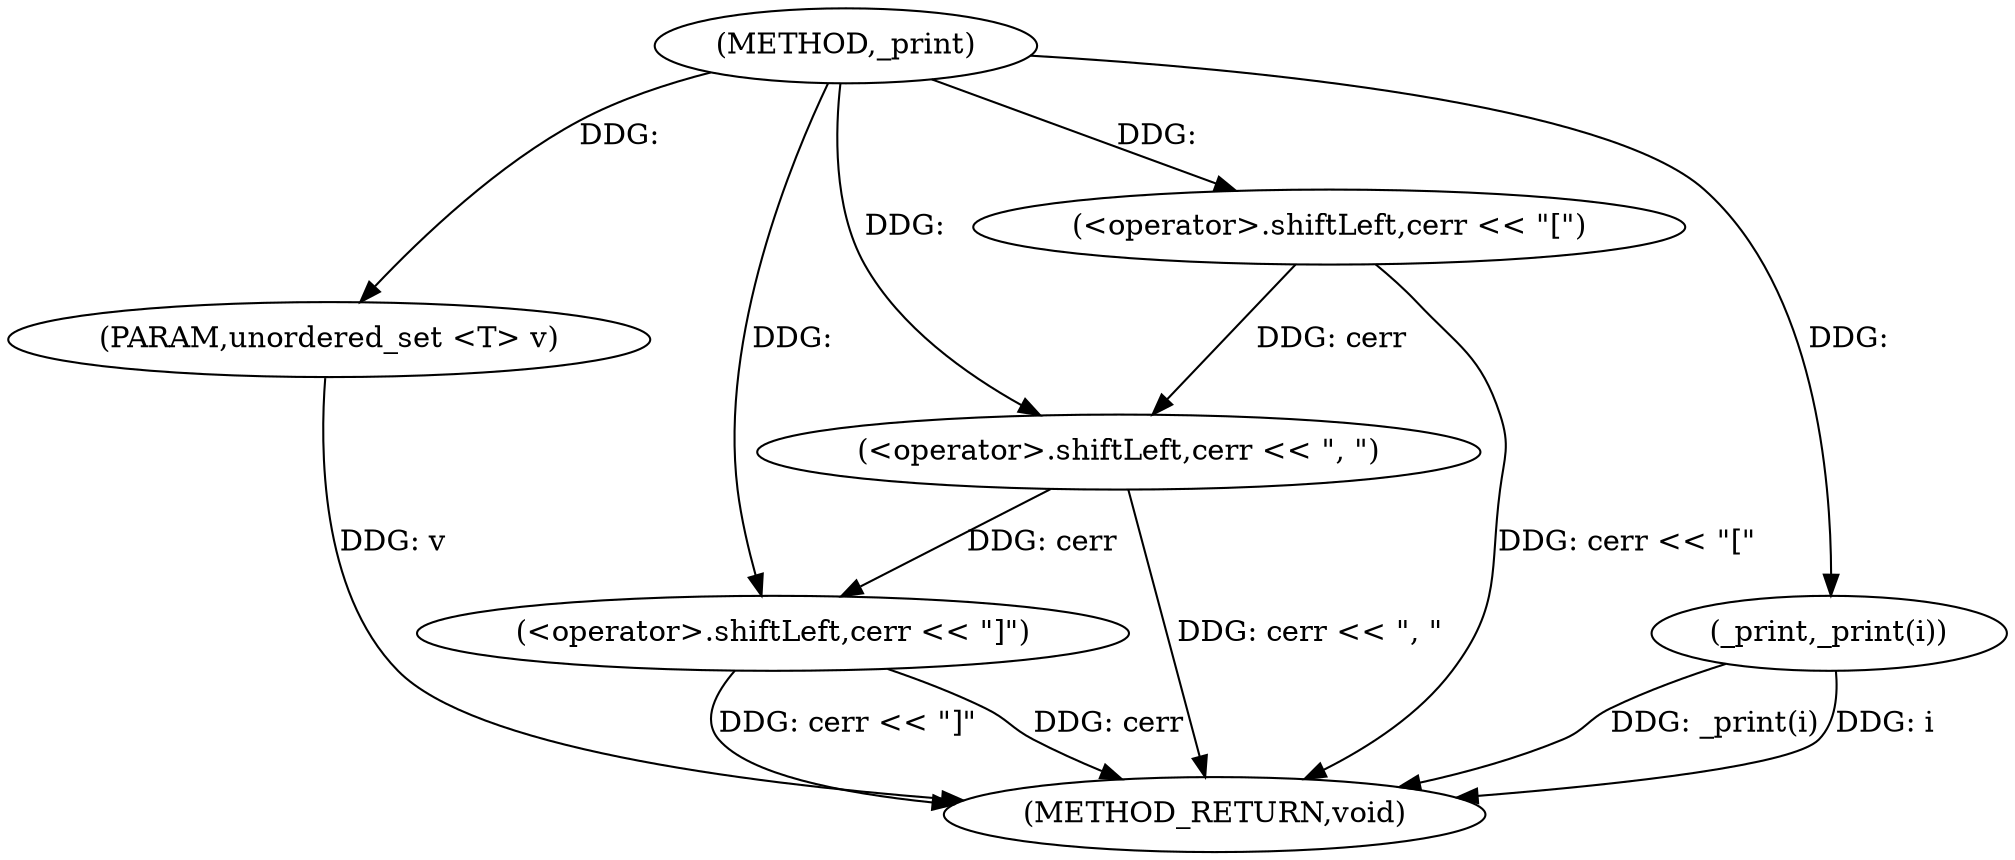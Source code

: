 digraph "_print" {  
"1000271" [label = "(METHOD,_print)" ]
"1000287" [label = "(METHOD_RETURN,void)" ]
"1000272" [label = "(PARAM,unordered_set <T> v)" ]
"1000274" [label = "(<operator>.shiftLeft,cerr << \"[\")" ]
"1000284" [label = "(<operator>.shiftLeft,cerr << \"]\")" ]
"1000279" [label = "(_print,_print(i))" ]
"1000281" [label = "(<operator>.shiftLeft,cerr << \", \")" ]
  "1000272" -> "1000287"  [ label = "DDG: v"] 
  "1000274" -> "1000287"  [ label = "DDG: cerr << \"[\""] 
  "1000279" -> "1000287"  [ label = "DDG: _print(i)"] 
  "1000281" -> "1000287"  [ label = "DDG: cerr << \", \""] 
  "1000284" -> "1000287"  [ label = "DDG: cerr"] 
  "1000284" -> "1000287"  [ label = "DDG: cerr << \"]\""] 
  "1000279" -> "1000287"  [ label = "DDG: i"] 
  "1000271" -> "1000272"  [ label = "DDG: "] 
  "1000271" -> "1000274"  [ label = "DDG: "] 
  "1000281" -> "1000284"  [ label = "DDG: cerr"] 
  "1000271" -> "1000284"  [ label = "DDG: "] 
  "1000271" -> "1000279"  [ label = "DDG: "] 
  "1000274" -> "1000281"  [ label = "DDG: cerr"] 
  "1000271" -> "1000281"  [ label = "DDG: "] 
}

